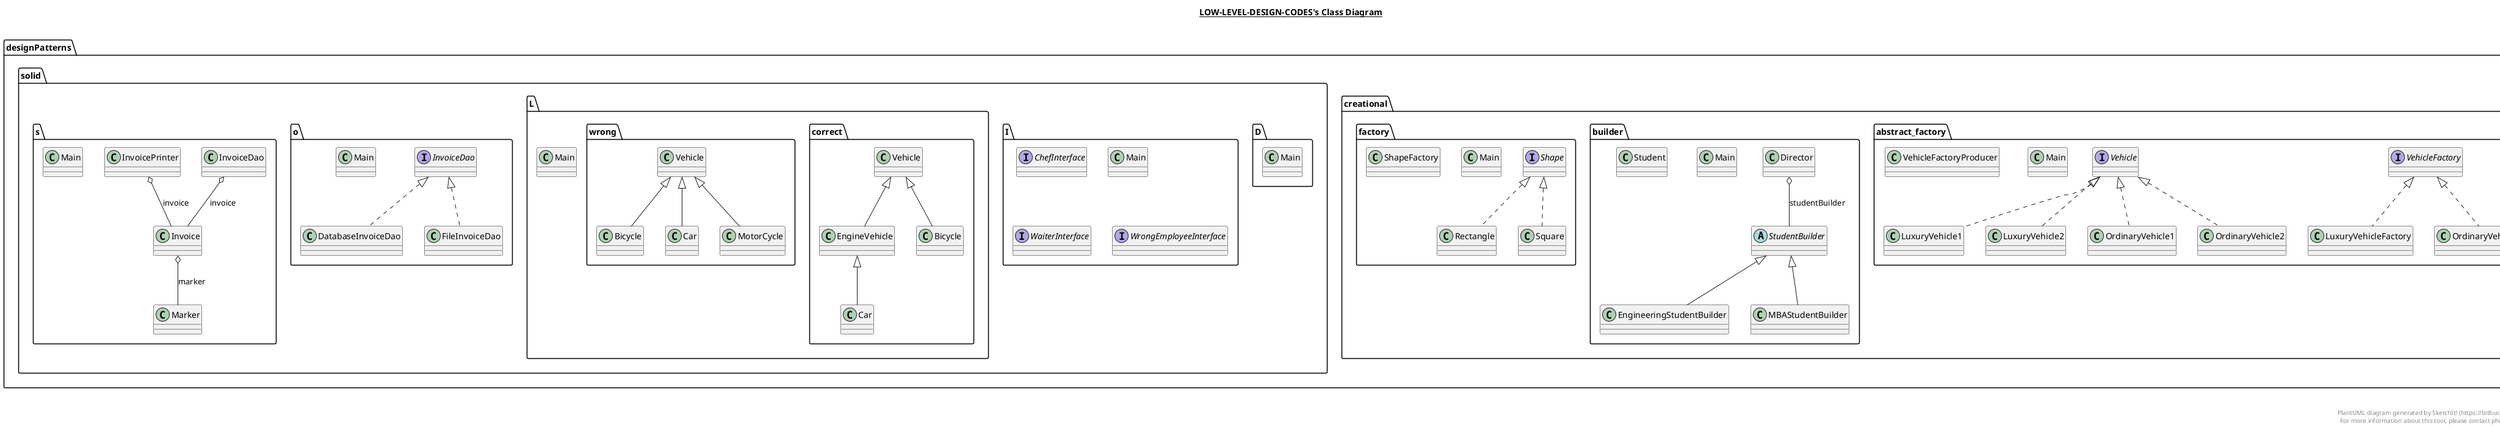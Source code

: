 @startuml

title __LOW-LEVEL-DESIGN-CODES's Class Diagram__\n

  namespace designPatterns.creational.abstract_factory {
    class designPatterns.creational.abstract_factory.LuxuryVehicle1 {
    }
  }
  

  namespace designPatterns.creational.abstract_factory {
    class designPatterns.creational.abstract_factory.LuxuryVehicle2 {
    }
  }
  

  namespace designPatterns.creational.abstract_factory {
    class designPatterns.creational.abstract_factory.LuxuryVehicleFactory {
    }
  }
  

  namespace designPatterns.creational.abstract_factory {
    class designPatterns.creational.abstract_factory.Main {
    }
  }
  

  namespace designPatterns.creational.abstract_factory {
    class designPatterns.creational.abstract_factory.OrdinaryVehicle1 {
    }
  }
  

  namespace designPatterns.creational.abstract_factory {
    class designPatterns.creational.abstract_factory.OrdinaryVehicle2 {
    }
  }
  

  namespace designPatterns.creational.abstract_factory {
    class designPatterns.creational.abstract_factory.OrdinaryVehicleFactory {
    }
  }
  

  namespace designPatterns.creational.abstract_factory {
    interface designPatterns.creational.abstract_factory.Vehicle {
    }
  }
  

  namespace designPatterns.creational.abstract_factory {
    interface designPatterns.creational.abstract_factory.VehicleFactory {
    }
  }
  

  namespace designPatterns.creational.abstract_factory {
    class designPatterns.creational.abstract_factory.VehicleFactoryProducer {
    }
  }
  

  namespace designPatterns.creational.builder {
    class designPatterns.creational.builder.Director {
    }
  }
  

  namespace designPatterns.creational.builder {
    class designPatterns.creational.builder.EngineeringStudentBuilder {
    }
  }
  

  namespace designPatterns.creational.builder {
    class designPatterns.creational.builder.MBAStudentBuilder {
    }
  }
  

  namespace designPatterns.creational.builder {
    class designPatterns.creational.builder.Main {
    }
  }
  

  namespace designPatterns.creational.builder {
    class designPatterns.creational.builder.Student {
    }
  }
  

  namespace designPatterns.creational.builder {
    abstract class designPatterns.creational.builder.StudentBuilder {
    }
  }
  

  namespace designPatterns.creational.factory {
    class designPatterns.creational.factory.Main {
    }
  }
  

  namespace designPatterns.creational.factory {
    class designPatterns.creational.factory.Rectangle {
    }
  }
  

  namespace designPatterns.creational.factory {
    interface designPatterns.creational.factory.Shape {
    }
  }
  

  namespace designPatterns.creational.factory {
    class designPatterns.creational.factory.ShapeFactory {
    }
  }
  

  namespace designPatterns.creational.factory {
    class designPatterns.creational.factory.Square {
    }
  }
  

  namespace designPatterns.solid.D {
    class designPatterns.solid.D.Main {
    }
  }
  

  namespace designPatterns.solid.I {
    interface designPatterns.solid.I.ChefInterface {
    }
  }
  

  namespace designPatterns.solid.I {
    class designPatterns.solid.I.Main {
    }
  }
  

  namespace designPatterns.solid.I {
    interface designPatterns.solid.I.WaiterInterface {
    }
  }
  

  namespace designPatterns.solid.I {
    interface designPatterns.solid.I.WrongEmployeeInterface {
    }
  }
  

  namespace designPatterns.solid.L {
    class designPatterns.solid.L.Main {
    }
  }
  

  namespace designPatterns.solid.L {
    namespace correct {
      class designPatterns.solid.L.correct.Bicycle {
      }
    }
  }
  

  namespace designPatterns.solid.L {
    namespace correct {
      class designPatterns.solid.L.correct.Car {
      }
    }
  }
  

  namespace designPatterns.solid.L {
    namespace correct {
      class designPatterns.solid.L.correct.EngineVehicle {
      }
    }
  }
  

  namespace designPatterns.solid.L {
    namespace correct {
      class designPatterns.solid.L.correct.Vehicle {
      }
    }
  }
  

  namespace designPatterns.solid.L {
    namespace wrong {
      class designPatterns.solid.L.wrong.Bicycle {
      }
    }
  }
  

  namespace designPatterns.solid.L {
    namespace wrong {
      class designPatterns.solid.L.wrong.Car {
      }
    }
  }
  

  namespace designPatterns.solid.L {
    namespace wrong {
      class designPatterns.solid.L.wrong.MotorCycle {
      }
    }
  }
  

  namespace designPatterns.solid.L {
    namespace wrong {
      class designPatterns.solid.L.wrong.Vehicle {
      }
    }
  }
  

  namespace designPatterns.solid.o {
    class designPatterns.solid.o.DatabaseInvoiceDao {
    }
  }
  

  namespace designPatterns.solid.o {
    class designPatterns.solid.o.FileInvoiceDao {
    }
  }
  

  namespace designPatterns.solid.o {
    interface designPatterns.solid.o.InvoiceDao {
    }
  }
  

  namespace designPatterns.solid.o {
    class designPatterns.solid.o.Main {
    }
  }
  

  namespace designPatterns.solid.s {
    class designPatterns.solid.s.Invoice {
    }
  }
  

  namespace designPatterns.solid.s {
    class designPatterns.solid.s.InvoiceDao {
    }
  }
  

  namespace designPatterns.solid.s {
    class designPatterns.solid.s.InvoicePrinter {
    }
  }
  

  namespace designPatterns.solid.s {
    class designPatterns.solid.s.Main {
    }
  }
  

  namespace designPatterns.solid.s {
    class designPatterns.solid.s.Marker {
    }
  }
  

  designPatterns.creational.abstract_factory.LuxuryVehicle1 .up.|> designPatterns.creational.abstract_factory.Vehicle
  designPatterns.creational.abstract_factory.LuxuryVehicle2 .up.|> designPatterns.creational.abstract_factory.Vehicle
  designPatterns.creational.abstract_factory.LuxuryVehicleFactory .up.|> designPatterns.creational.abstract_factory.VehicleFactory
  designPatterns.creational.abstract_factory.OrdinaryVehicle1 .up.|> designPatterns.creational.abstract_factory.Vehicle
  designPatterns.creational.abstract_factory.OrdinaryVehicle2 .up.|> designPatterns.creational.abstract_factory.Vehicle
  designPatterns.creational.abstract_factory.OrdinaryVehicleFactory .up.|> designPatterns.creational.abstract_factory.VehicleFactory
  designPatterns.creational.builder.Director o-- designPatterns.creational.builder.StudentBuilder : studentBuilder
  designPatterns.creational.builder.EngineeringStudentBuilder -up-|> designPatterns.creational.builder.StudentBuilder
  designPatterns.creational.builder.MBAStudentBuilder -up-|> designPatterns.creational.builder.StudentBuilder
  designPatterns.creational.factory.Rectangle .up.|> designPatterns.creational.factory.Shape
  designPatterns.creational.factory.Square .up.|> designPatterns.creational.factory.Shape
  designPatterns.solid.L.correct.Bicycle -up-|> designPatterns.solid.L.correct.Vehicle
  designPatterns.solid.L.correct.Car -up-|> designPatterns.solid.L.correct.EngineVehicle
  designPatterns.solid.L.correct.EngineVehicle -up-|> designPatterns.solid.L.correct.Vehicle
  designPatterns.solid.L.wrong.Bicycle -up-|> designPatterns.solid.L.wrong.Vehicle
  designPatterns.solid.L.wrong.Car -up-|> designPatterns.solid.L.wrong.Vehicle
  designPatterns.solid.L.wrong.MotorCycle -up-|> designPatterns.solid.L.wrong.Vehicle
  designPatterns.solid.o.DatabaseInvoiceDao .up.|> designPatterns.solid.o.InvoiceDao
  designPatterns.solid.o.FileInvoiceDao .up.|> designPatterns.solid.o.InvoiceDao
  designPatterns.solid.s.Invoice o-- designPatterns.solid.s.Marker : marker
  designPatterns.solid.s.InvoiceDao o-- designPatterns.solid.s.Invoice : invoice
  designPatterns.solid.s.InvoicePrinter o-- designPatterns.solid.s.Invoice : invoice


right footer


PlantUML diagram generated by SketchIt! (https://bitbucket.org/pmesmeur/sketch.it)
For more information about this tool, please contact philippe.mesmeur@gmail.com
endfooter

@enduml
